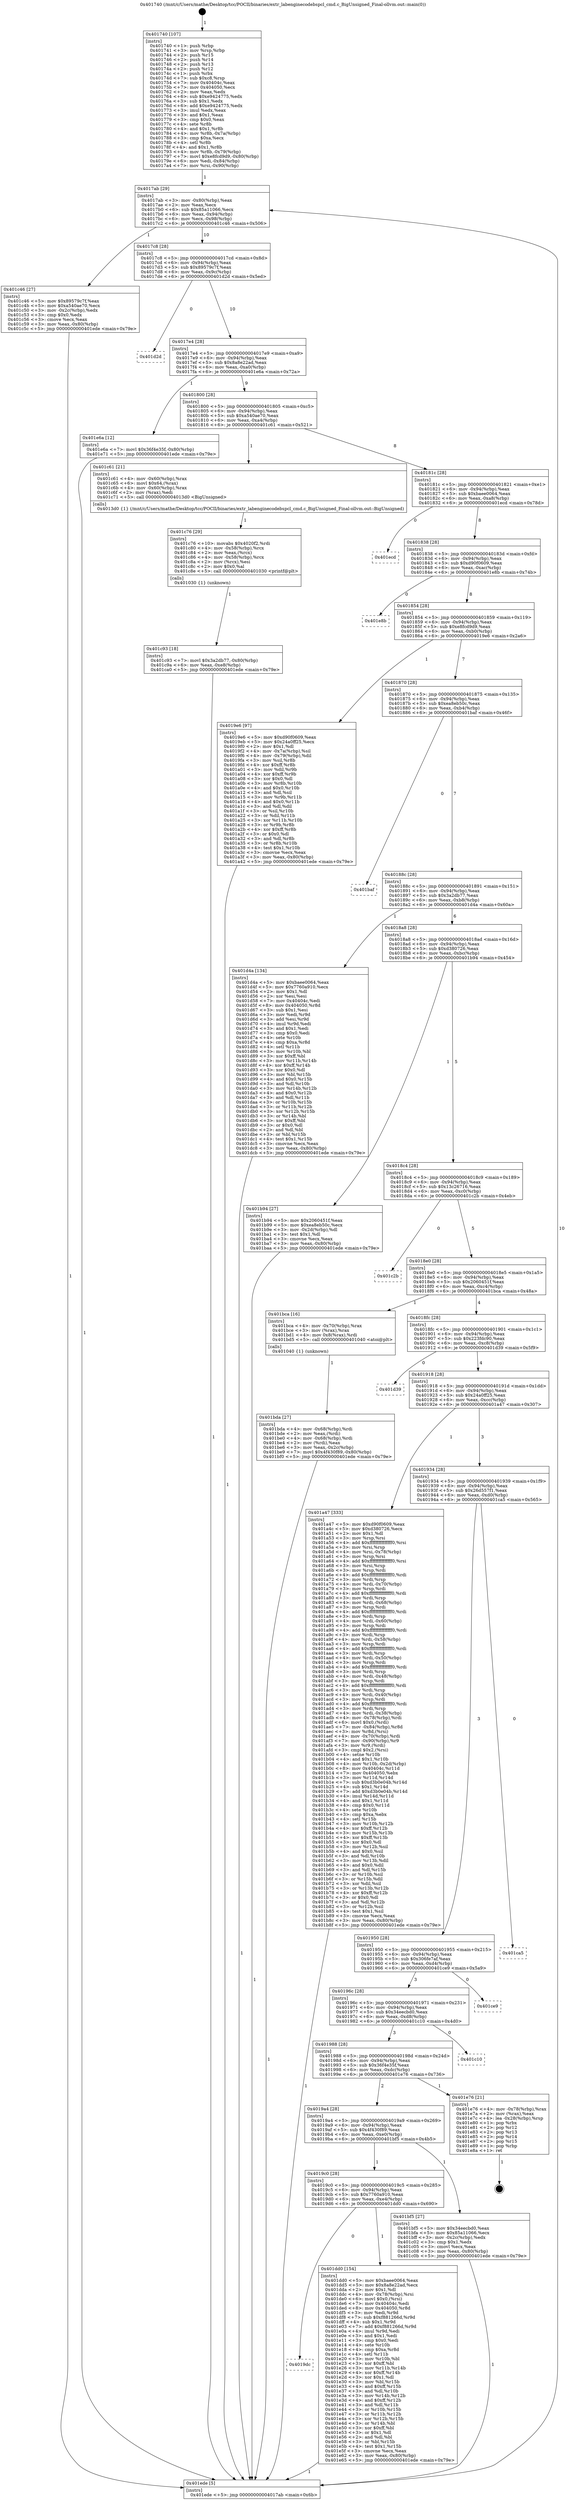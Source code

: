 digraph "0x401740" {
  label = "0x401740 (/mnt/c/Users/mathe/Desktop/tcc/POCII/binaries/extr_labenginecodebspcl_cmd.c_BigUnsigned_Final-ollvm.out::main(0))"
  labelloc = "t"
  node[shape=record]

  Entry [label="",width=0.3,height=0.3,shape=circle,fillcolor=black,style=filled]
  "0x4017ab" [label="{
     0x4017ab [29]\l
     | [instrs]\l
     &nbsp;&nbsp;0x4017ab \<+3\>: mov -0x80(%rbp),%eax\l
     &nbsp;&nbsp;0x4017ae \<+2\>: mov %eax,%ecx\l
     &nbsp;&nbsp;0x4017b0 \<+6\>: sub $0x85a11066,%ecx\l
     &nbsp;&nbsp;0x4017b6 \<+6\>: mov %eax,-0x94(%rbp)\l
     &nbsp;&nbsp;0x4017bc \<+6\>: mov %ecx,-0x98(%rbp)\l
     &nbsp;&nbsp;0x4017c2 \<+6\>: je 0000000000401c46 \<main+0x506\>\l
  }"]
  "0x401c46" [label="{
     0x401c46 [27]\l
     | [instrs]\l
     &nbsp;&nbsp;0x401c46 \<+5\>: mov $0x89579c7f,%eax\l
     &nbsp;&nbsp;0x401c4b \<+5\>: mov $0xa540ae70,%ecx\l
     &nbsp;&nbsp;0x401c50 \<+3\>: mov -0x2c(%rbp),%edx\l
     &nbsp;&nbsp;0x401c53 \<+3\>: cmp $0x0,%edx\l
     &nbsp;&nbsp;0x401c56 \<+3\>: cmove %ecx,%eax\l
     &nbsp;&nbsp;0x401c59 \<+3\>: mov %eax,-0x80(%rbp)\l
     &nbsp;&nbsp;0x401c5c \<+5\>: jmp 0000000000401ede \<main+0x79e\>\l
  }"]
  "0x4017c8" [label="{
     0x4017c8 [28]\l
     | [instrs]\l
     &nbsp;&nbsp;0x4017c8 \<+5\>: jmp 00000000004017cd \<main+0x8d\>\l
     &nbsp;&nbsp;0x4017cd \<+6\>: mov -0x94(%rbp),%eax\l
     &nbsp;&nbsp;0x4017d3 \<+5\>: sub $0x89579c7f,%eax\l
     &nbsp;&nbsp;0x4017d8 \<+6\>: mov %eax,-0x9c(%rbp)\l
     &nbsp;&nbsp;0x4017de \<+6\>: je 0000000000401d2d \<main+0x5ed\>\l
  }"]
  Exit [label="",width=0.3,height=0.3,shape=circle,fillcolor=black,style=filled,peripheries=2]
  "0x401d2d" [label="{
     0x401d2d\l
  }", style=dashed]
  "0x4017e4" [label="{
     0x4017e4 [28]\l
     | [instrs]\l
     &nbsp;&nbsp;0x4017e4 \<+5\>: jmp 00000000004017e9 \<main+0xa9\>\l
     &nbsp;&nbsp;0x4017e9 \<+6\>: mov -0x94(%rbp),%eax\l
     &nbsp;&nbsp;0x4017ef \<+5\>: sub $0x8a8e22ad,%eax\l
     &nbsp;&nbsp;0x4017f4 \<+6\>: mov %eax,-0xa0(%rbp)\l
     &nbsp;&nbsp;0x4017fa \<+6\>: je 0000000000401e6a \<main+0x72a\>\l
  }"]
  "0x4019dc" [label="{
     0x4019dc\l
  }", style=dashed]
  "0x401e6a" [label="{
     0x401e6a [12]\l
     | [instrs]\l
     &nbsp;&nbsp;0x401e6a \<+7\>: movl $0x36f4e35f,-0x80(%rbp)\l
     &nbsp;&nbsp;0x401e71 \<+5\>: jmp 0000000000401ede \<main+0x79e\>\l
  }"]
  "0x401800" [label="{
     0x401800 [28]\l
     | [instrs]\l
     &nbsp;&nbsp;0x401800 \<+5\>: jmp 0000000000401805 \<main+0xc5\>\l
     &nbsp;&nbsp;0x401805 \<+6\>: mov -0x94(%rbp),%eax\l
     &nbsp;&nbsp;0x40180b \<+5\>: sub $0xa540ae70,%eax\l
     &nbsp;&nbsp;0x401810 \<+6\>: mov %eax,-0xa4(%rbp)\l
     &nbsp;&nbsp;0x401816 \<+6\>: je 0000000000401c61 \<main+0x521\>\l
  }"]
  "0x401dd0" [label="{
     0x401dd0 [154]\l
     | [instrs]\l
     &nbsp;&nbsp;0x401dd0 \<+5\>: mov $0xbaee0064,%eax\l
     &nbsp;&nbsp;0x401dd5 \<+5\>: mov $0x8a8e22ad,%ecx\l
     &nbsp;&nbsp;0x401dda \<+2\>: mov $0x1,%dl\l
     &nbsp;&nbsp;0x401ddc \<+4\>: mov -0x78(%rbp),%rsi\l
     &nbsp;&nbsp;0x401de0 \<+6\>: movl $0x0,(%rsi)\l
     &nbsp;&nbsp;0x401de6 \<+7\>: mov 0x40404c,%edi\l
     &nbsp;&nbsp;0x401ded \<+8\>: mov 0x404050,%r8d\l
     &nbsp;&nbsp;0x401df5 \<+3\>: mov %edi,%r9d\l
     &nbsp;&nbsp;0x401df8 \<+7\>: sub $0xf881266d,%r9d\l
     &nbsp;&nbsp;0x401dff \<+4\>: sub $0x1,%r9d\l
     &nbsp;&nbsp;0x401e03 \<+7\>: add $0xf881266d,%r9d\l
     &nbsp;&nbsp;0x401e0a \<+4\>: imul %r9d,%edi\l
     &nbsp;&nbsp;0x401e0e \<+3\>: and $0x1,%edi\l
     &nbsp;&nbsp;0x401e11 \<+3\>: cmp $0x0,%edi\l
     &nbsp;&nbsp;0x401e14 \<+4\>: sete %r10b\l
     &nbsp;&nbsp;0x401e18 \<+4\>: cmp $0xa,%r8d\l
     &nbsp;&nbsp;0x401e1c \<+4\>: setl %r11b\l
     &nbsp;&nbsp;0x401e20 \<+3\>: mov %r10b,%bl\l
     &nbsp;&nbsp;0x401e23 \<+3\>: xor $0xff,%bl\l
     &nbsp;&nbsp;0x401e26 \<+3\>: mov %r11b,%r14b\l
     &nbsp;&nbsp;0x401e29 \<+4\>: xor $0xff,%r14b\l
     &nbsp;&nbsp;0x401e2d \<+3\>: xor $0x1,%dl\l
     &nbsp;&nbsp;0x401e30 \<+3\>: mov %bl,%r15b\l
     &nbsp;&nbsp;0x401e33 \<+4\>: and $0xff,%r15b\l
     &nbsp;&nbsp;0x401e37 \<+3\>: and %dl,%r10b\l
     &nbsp;&nbsp;0x401e3a \<+3\>: mov %r14b,%r12b\l
     &nbsp;&nbsp;0x401e3d \<+4\>: and $0xff,%r12b\l
     &nbsp;&nbsp;0x401e41 \<+3\>: and %dl,%r11b\l
     &nbsp;&nbsp;0x401e44 \<+3\>: or %r10b,%r15b\l
     &nbsp;&nbsp;0x401e47 \<+3\>: or %r11b,%r12b\l
     &nbsp;&nbsp;0x401e4a \<+3\>: xor %r12b,%r15b\l
     &nbsp;&nbsp;0x401e4d \<+3\>: or %r14b,%bl\l
     &nbsp;&nbsp;0x401e50 \<+3\>: xor $0xff,%bl\l
     &nbsp;&nbsp;0x401e53 \<+3\>: or $0x1,%dl\l
     &nbsp;&nbsp;0x401e56 \<+2\>: and %dl,%bl\l
     &nbsp;&nbsp;0x401e58 \<+3\>: or %bl,%r15b\l
     &nbsp;&nbsp;0x401e5b \<+4\>: test $0x1,%r15b\l
     &nbsp;&nbsp;0x401e5f \<+3\>: cmovne %ecx,%eax\l
     &nbsp;&nbsp;0x401e62 \<+3\>: mov %eax,-0x80(%rbp)\l
     &nbsp;&nbsp;0x401e65 \<+5\>: jmp 0000000000401ede \<main+0x79e\>\l
  }"]
  "0x401c61" [label="{
     0x401c61 [21]\l
     | [instrs]\l
     &nbsp;&nbsp;0x401c61 \<+4\>: mov -0x60(%rbp),%rax\l
     &nbsp;&nbsp;0x401c65 \<+6\>: movl $0x64,(%rax)\l
     &nbsp;&nbsp;0x401c6b \<+4\>: mov -0x60(%rbp),%rax\l
     &nbsp;&nbsp;0x401c6f \<+2\>: mov (%rax),%edi\l
     &nbsp;&nbsp;0x401c71 \<+5\>: call 00000000004013d0 \<BigUnsigned\>\l
     | [calls]\l
     &nbsp;&nbsp;0x4013d0 \{1\} (/mnt/c/Users/mathe/Desktop/tcc/POCII/binaries/extr_labenginecodebspcl_cmd.c_BigUnsigned_Final-ollvm.out::BigUnsigned)\l
  }"]
  "0x40181c" [label="{
     0x40181c [28]\l
     | [instrs]\l
     &nbsp;&nbsp;0x40181c \<+5\>: jmp 0000000000401821 \<main+0xe1\>\l
     &nbsp;&nbsp;0x401821 \<+6\>: mov -0x94(%rbp),%eax\l
     &nbsp;&nbsp;0x401827 \<+5\>: sub $0xbaee0064,%eax\l
     &nbsp;&nbsp;0x40182c \<+6\>: mov %eax,-0xa8(%rbp)\l
     &nbsp;&nbsp;0x401832 \<+6\>: je 0000000000401ecd \<main+0x78d\>\l
  }"]
  "0x401c93" [label="{
     0x401c93 [18]\l
     | [instrs]\l
     &nbsp;&nbsp;0x401c93 \<+7\>: movl $0x3a2db77,-0x80(%rbp)\l
     &nbsp;&nbsp;0x401c9a \<+6\>: mov %eax,-0xe8(%rbp)\l
     &nbsp;&nbsp;0x401ca0 \<+5\>: jmp 0000000000401ede \<main+0x79e\>\l
  }"]
  "0x401ecd" [label="{
     0x401ecd\l
  }", style=dashed]
  "0x401838" [label="{
     0x401838 [28]\l
     | [instrs]\l
     &nbsp;&nbsp;0x401838 \<+5\>: jmp 000000000040183d \<main+0xfd\>\l
     &nbsp;&nbsp;0x40183d \<+6\>: mov -0x94(%rbp),%eax\l
     &nbsp;&nbsp;0x401843 \<+5\>: sub $0xd90f0609,%eax\l
     &nbsp;&nbsp;0x401848 \<+6\>: mov %eax,-0xac(%rbp)\l
     &nbsp;&nbsp;0x40184e \<+6\>: je 0000000000401e8b \<main+0x74b\>\l
  }"]
  "0x401c76" [label="{
     0x401c76 [29]\l
     | [instrs]\l
     &nbsp;&nbsp;0x401c76 \<+10\>: movabs $0x4020f2,%rdi\l
     &nbsp;&nbsp;0x401c80 \<+4\>: mov -0x58(%rbp),%rcx\l
     &nbsp;&nbsp;0x401c84 \<+2\>: mov %eax,(%rcx)\l
     &nbsp;&nbsp;0x401c86 \<+4\>: mov -0x58(%rbp),%rcx\l
     &nbsp;&nbsp;0x401c8a \<+2\>: mov (%rcx),%esi\l
     &nbsp;&nbsp;0x401c8c \<+2\>: mov $0x0,%al\l
     &nbsp;&nbsp;0x401c8e \<+5\>: call 0000000000401030 \<printf@plt\>\l
     | [calls]\l
     &nbsp;&nbsp;0x401030 \{1\} (unknown)\l
  }"]
  "0x401e8b" [label="{
     0x401e8b\l
  }", style=dashed]
  "0x401854" [label="{
     0x401854 [28]\l
     | [instrs]\l
     &nbsp;&nbsp;0x401854 \<+5\>: jmp 0000000000401859 \<main+0x119\>\l
     &nbsp;&nbsp;0x401859 \<+6\>: mov -0x94(%rbp),%eax\l
     &nbsp;&nbsp;0x40185f \<+5\>: sub $0xe8fcd9d9,%eax\l
     &nbsp;&nbsp;0x401864 \<+6\>: mov %eax,-0xb0(%rbp)\l
     &nbsp;&nbsp;0x40186a \<+6\>: je 00000000004019e6 \<main+0x2a6\>\l
  }"]
  "0x4019c0" [label="{
     0x4019c0 [28]\l
     | [instrs]\l
     &nbsp;&nbsp;0x4019c0 \<+5\>: jmp 00000000004019c5 \<main+0x285\>\l
     &nbsp;&nbsp;0x4019c5 \<+6\>: mov -0x94(%rbp),%eax\l
     &nbsp;&nbsp;0x4019cb \<+5\>: sub $0x7760a910,%eax\l
     &nbsp;&nbsp;0x4019d0 \<+6\>: mov %eax,-0xe4(%rbp)\l
     &nbsp;&nbsp;0x4019d6 \<+6\>: je 0000000000401dd0 \<main+0x690\>\l
  }"]
  "0x4019e6" [label="{
     0x4019e6 [97]\l
     | [instrs]\l
     &nbsp;&nbsp;0x4019e6 \<+5\>: mov $0xd90f0609,%eax\l
     &nbsp;&nbsp;0x4019eb \<+5\>: mov $0x24a0ff25,%ecx\l
     &nbsp;&nbsp;0x4019f0 \<+2\>: mov $0x1,%dl\l
     &nbsp;&nbsp;0x4019f2 \<+4\>: mov -0x7a(%rbp),%sil\l
     &nbsp;&nbsp;0x4019f6 \<+4\>: mov -0x79(%rbp),%dil\l
     &nbsp;&nbsp;0x4019fa \<+3\>: mov %sil,%r8b\l
     &nbsp;&nbsp;0x4019fd \<+4\>: xor $0xff,%r8b\l
     &nbsp;&nbsp;0x401a01 \<+3\>: mov %dil,%r9b\l
     &nbsp;&nbsp;0x401a04 \<+4\>: xor $0xff,%r9b\l
     &nbsp;&nbsp;0x401a08 \<+3\>: xor $0x0,%dl\l
     &nbsp;&nbsp;0x401a0b \<+3\>: mov %r8b,%r10b\l
     &nbsp;&nbsp;0x401a0e \<+4\>: and $0x0,%r10b\l
     &nbsp;&nbsp;0x401a12 \<+3\>: and %dl,%sil\l
     &nbsp;&nbsp;0x401a15 \<+3\>: mov %r9b,%r11b\l
     &nbsp;&nbsp;0x401a18 \<+4\>: and $0x0,%r11b\l
     &nbsp;&nbsp;0x401a1c \<+3\>: and %dl,%dil\l
     &nbsp;&nbsp;0x401a1f \<+3\>: or %sil,%r10b\l
     &nbsp;&nbsp;0x401a22 \<+3\>: or %dil,%r11b\l
     &nbsp;&nbsp;0x401a25 \<+3\>: xor %r11b,%r10b\l
     &nbsp;&nbsp;0x401a28 \<+3\>: or %r9b,%r8b\l
     &nbsp;&nbsp;0x401a2b \<+4\>: xor $0xff,%r8b\l
     &nbsp;&nbsp;0x401a2f \<+3\>: or $0x0,%dl\l
     &nbsp;&nbsp;0x401a32 \<+3\>: and %dl,%r8b\l
     &nbsp;&nbsp;0x401a35 \<+3\>: or %r8b,%r10b\l
     &nbsp;&nbsp;0x401a38 \<+4\>: test $0x1,%r10b\l
     &nbsp;&nbsp;0x401a3c \<+3\>: cmovne %ecx,%eax\l
     &nbsp;&nbsp;0x401a3f \<+3\>: mov %eax,-0x80(%rbp)\l
     &nbsp;&nbsp;0x401a42 \<+5\>: jmp 0000000000401ede \<main+0x79e\>\l
  }"]
  "0x401870" [label="{
     0x401870 [28]\l
     | [instrs]\l
     &nbsp;&nbsp;0x401870 \<+5\>: jmp 0000000000401875 \<main+0x135\>\l
     &nbsp;&nbsp;0x401875 \<+6\>: mov -0x94(%rbp),%eax\l
     &nbsp;&nbsp;0x40187b \<+5\>: sub $0xea8eb50c,%eax\l
     &nbsp;&nbsp;0x401880 \<+6\>: mov %eax,-0xb4(%rbp)\l
     &nbsp;&nbsp;0x401886 \<+6\>: je 0000000000401baf \<main+0x46f\>\l
  }"]
  "0x401ede" [label="{
     0x401ede [5]\l
     | [instrs]\l
     &nbsp;&nbsp;0x401ede \<+5\>: jmp 00000000004017ab \<main+0x6b\>\l
  }"]
  "0x401740" [label="{
     0x401740 [107]\l
     | [instrs]\l
     &nbsp;&nbsp;0x401740 \<+1\>: push %rbp\l
     &nbsp;&nbsp;0x401741 \<+3\>: mov %rsp,%rbp\l
     &nbsp;&nbsp;0x401744 \<+2\>: push %r15\l
     &nbsp;&nbsp;0x401746 \<+2\>: push %r14\l
     &nbsp;&nbsp;0x401748 \<+2\>: push %r13\l
     &nbsp;&nbsp;0x40174a \<+2\>: push %r12\l
     &nbsp;&nbsp;0x40174c \<+1\>: push %rbx\l
     &nbsp;&nbsp;0x40174d \<+7\>: sub $0xc8,%rsp\l
     &nbsp;&nbsp;0x401754 \<+7\>: mov 0x40404c,%eax\l
     &nbsp;&nbsp;0x40175b \<+7\>: mov 0x404050,%ecx\l
     &nbsp;&nbsp;0x401762 \<+2\>: mov %eax,%edx\l
     &nbsp;&nbsp;0x401764 \<+6\>: sub $0xe9424775,%edx\l
     &nbsp;&nbsp;0x40176a \<+3\>: sub $0x1,%edx\l
     &nbsp;&nbsp;0x40176d \<+6\>: add $0xe9424775,%edx\l
     &nbsp;&nbsp;0x401773 \<+3\>: imul %edx,%eax\l
     &nbsp;&nbsp;0x401776 \<+3\>: and $0x1,%eax\l
     &nbsp;&nbsp;0x401779 \<+3\>: cmp $0x0,%eax\l
     &nbsp;&nbsp;0x40177c \<+4\>: sete %r8b\l
     &nbsp;&nbsp;0x401780 \<+4\>: and $0x1,%r8b\l
     &nbsp;&nbsp;0x401784 \<+4\>: mov %r8b,-0x7a(%rbp)\l
     &nbsp;&nbsp;0x401788 \<+3\>: cmp $0xa,%ecx\l
     &nbsp;&nbsp;0x40178b \<+4\>: setl %r8b\l
     &nbsp;&nbsp;0x40178f \<+4\>: and $0x1,%r8b\l
     &nbsp;&nbsp;0x401793 \<+4\>: mov %r8b,-0x79(%rbp)\l
     &nbsp;&nbsp;0x401797 \<+7\>: movl $0xe8fcd9d9,-0x80(%rbp)\l
     &nbsp;&nbsp;0x40179e \<+6\>: mov %edi,-0x84(%rbp)\l
     &nbsp;&nbsp;0x4017a4 \<+7\>: mov %rsi,-0x90(%rbp)\l
  }"]
  "0x401bf5" [label="{
     0x401bf5 [27]\l
     | [instrs]\l
     &nbsp;&nbsp;0x401bf5 \<+5\>: mov $0x34eecbd0,%eax\l
     &nbsp;&nbsp;0x401bfa \<+5\>: mov $0x85a11066,%ecx\l
     &nbsp;&nbsp;0x401bff \<+3\>: mov -0x2c(%rbp),%edx\l
     &nbsp;&nbsp;0x401c02 \<+3\>: cmp $0x1,%edx\l
     &nbsp;&nbsp;0x401c05 \<+3\>: cmovl %ecx,%eax\l
     &nbsp;&nbsp;0x401c08 \<+3\>: mov %eax,-0x80(%rbp)\l
     &nbsp;&nbsp;0x401c0b \<+5\>: jmp 0000000000401ede \<main+0x79e\>\l
  }"]
  "0x401baf" [label="{
     0x401baf\l
  }", style=dashed]
  "0x40188c" [label="{
     0x40188c [28]\l
     | [instrs]\l
     &nbsp;&nbsp;0x40188c \<+5\>: jmp 0000000000401891 \<main+0x151\>\l
     &nbsp;&nbsp;0x401891 \<+6\>: mov -0x94(%rbp),%eax\l
     &nbsp;&nbsp;0x401897 \<+5\>: sub $0x3a2db77,%eax\l
     &nbsp;&nbsp;0x40189c \<+6\>: mov %eax,-0xb8(%rbp)\l
     &nbsp;&nbsp;0x4018a2 \<+6\>: je 0000000000401d4a \<main+0x60a\>\l
  }"]
  "0x4019a4" [label="{
     0x4019a4 [28]\l
     | [instrs]\l
     &nbsp;&nbsp;0x4019a4 \<+5\>: jmp 00000000004019a9 \<main+0x269\>\l
     &nbsp;&nbsp;0x4019a9 \<+6\>: mov -0x94(%rbp),%eax\l
     &nbsp;&nbsp;0x4019af \<+5\>: sub $0x4f430f89,%eax\l
     &nbsp;&nbsp;0x4019b4 \<+6\>: mov %eax,-0xe0(%rbp)\l
     &nbsp;&nbsp;0x4019ba \<+6\>: je 0000000000401bf5 \<main+0x4b5\>\l
  }"]
  "0x401d4a" [label="{
     0x401d4a [134]\l
     | [instrs]\l
     &nbsp;&nbsp;0x401d4a \<+5\>: mov $0xbaee0064,%eax\l
     &nbsp;&nbsp;0x401d4f \<+5\>: mov $0x7760a910,%ecx\l
     &nbsp;&nbsp;0x401d54 \<+2\>: mov $0x1,%dl\l
     &nbsp;&nbsp;0x401d56 \<+2\>: xor %esi,%esi\l
     &nbsp;&nbsp;0x401d58 \<+7\>: mov 0x40404c,%edi\l
     &nbsp;&nbsp;0x401d5f \<+8\>: mov 0x404050,%r8d\l
     &nbsp;&nbsp;0x401d67 \<+3\>: sub $0x1,%esi\l
     &nbsp;&nbsp;0x401d6a \<+3\>: mov %edi,%r9d\l
     &nbsp;&nbsp;0x401d6d \<+3\>: add %esi,%r9d\l
     &nbsp;&nbsp;0x401d70 \<+4\>: imul %r9d,%edi\l
     &nbsp;&nbsp;0x401d74 \<+3\>: and $0x1,%edi\l
     &nbsp;&nbsp;0x401d77 \<+3\>: cmp $0x0,%edi\l
     &nbsp;&nbsp;0x401d7a \<+4\>: sete %r10b\l
     &nbsp;&nbsp;0x401d7e \<+4\>: cmp $0xa,%r8d\l
     &nbsp;&nbsp;0x401d82 \<+4\>: setl %r11b\l
     &nbsp;&nbsp;0x401d86 \<+3\>: mov %r10b,%bl\l
     &nbsp;&nbsp;0x401d89 \<+3\>: xor $0xff,%bl\l
     &nbsp;&nbsp;0x401d8c \<+3\>: mov %r11b,%r14b\l
     &nbsp;&nbsp;0x401d8f \<+4\>: xor $0xff,%r14b\l
     &nbsp;&nbsp;0x401d93 \<+3\>: xor $0x0,%dl\l
     &nbsp;&nbsp;0x401d96 \<+3\>: mov %bl,%r15b\l
     &nbsp;&nbsp;0x401d99 \<+4\>: and $0x0,%r15b\l
     &nbsp;&nbsp;0x401d9d \<+3\>: and %dl,%r10b\l
     &nbsp;&nbsp;0x401da0 \<+3\>: mov %r14b,%r12b\l
     &nbsp;&nbsp;0x401da3 \<+4\>: and $0x0,%r12b\l
     &nbsp;&nbsp;0x401da7 \<+3\>: and %dl,%r11b\l
     &nbsp;&nbsp;0x401daa \<+3\>: or %r10b,%r15b\l
     &nbsp;&nbsp;0x401dad \<+3\>: or %r11b,%r12b\l
     &nbsp;&nbsp;0x401db0 \<+3\>: xor %r12b,%r15b\l
     &nbsp;&nbsp;0x401db3 \<+3\>: or %r14b,%bl\l
     &nbsp;&nbsp;0x401db6 \<+3\>: xor $0xff,%bl\l
     &nbsp;&nbsp;0x401db9 \<+3\>: or $0x0,%dl\l
     &nbsp;&nbsp;0x401dbc \<+2\>: and %dl,%bl\l
     &nbsp;&nbsp;0x401dbe \<+3\>: or %bl,%r15b\l
     &nbsp;&nbsp;0x401dc1 \<+4\>: test $0x1,%r15b\l
     &nbsp;&nbsp;0x401dc5 \<+3\>: cmovne %ecx,%eax\l
     &nbsp;&nbsp;0x401dc8 \<+3\>: mov %eax,-0x80(%rbp)\l
     &nbsp;&nbsp;0x401dcb \<+5\>: jmp 0000000000401ede \<main+0x79e\>\l
  }"]
  "0x4018a8" [label="{
     0x4018a8 [28]\l
     | [instrs]\l
     &nbsp;&nbsp;0x4018a8 \<+5\>: jmp 00000000004018ad \<main+0x16d\>\l
     &nbsp;&nbsp;0x4018ad \<+6\>: mov -0x94(%rbp),%eax\l
     &nbsp;&nbsp;0x4018b3 \<+5\>: sub $0xd380726,%eax\l
     &nbsp;&nbsp;0x4018b8 \<+6\>: mov %eax,-0xbc(%rbp)\l
     &nbsp;&nbsp;0x4018be \<+6\>: je 0000000000401b94 \<main+0x454\>\l
  }"]
  "0x401e76" [label="{
     0x401e76 [21]\l
     | [instrs]\l
     &nbsp;&nbsp;0x401e76 \<+4\>: mov -0x78(%rbp),%rax\l
     &nbsp;&nbsp;0x401e7a \<+2\>: mov (%rax),%eax\l
     &nbsp;&nbsp;0x401e7c \<+4\>: lea -0x28(%rbp),%rsp\l
     &nbsp;&nbsp;0x401e80 \<+1\>: pop %rbx\l
     &nbsp;&nbsp;0x401e81 \<+2\>: pop %r12\l
     &nbsp;&nbsp;0x401e83 \<+2\>: pop %r13\l
     &nbsp;&nbsp;0x401e85 \<+2\>: pop %r14\l
     &nbsp;&nbsp;0x401e87 \<+2\>: pop %r15\l
     &nbsp;&nbsp;0x401e89 \<+1\>: pop %rbp\l
     &nbsp;&nbsp;0x401e8a \<+1\>: ret\l
  }"]
  "0x401b94" [label="{
     0x401b94 [27]\l
     | [instrs]\l
     &nbsp;&nbsp;0x401b94 \<+5\>: mov $0x2060451f,%eax\l
     &nbsp;&nbsp;0x401b99 \<+5\>: mov $0xea8eb50c,%ecx\l
     &nbsp;&nbsp;0x401b9e \<+3\>: mov -0x2d(%rbp),%dl\l
     &nbsp;&nbsp;0x401ba1 \<+3\>: test $0x1,%dl\l
     &nbsp;&nbsp;0x401ba4 \<+3\>: cmovne %ecx,%eax\l
     &nbsp;&nbsp;0x401ba7 \<+3\>: mov %eax,-0x80(%rbp)\l
     &nbsp;&nbsp;0x401baa \<+5\>: jmp 0000000000401ede \<main+0x79e\>\l
  }"]
  "0x4018c4" [label="{
     0x4018c4 [28]\l
     | [instrs]\l
     &nbsp;&nbsp;0x4018c4 \<+5\>: jmp 00000000004018c9 \<main+0x189\>\l
     &nbsp;&nbsp;0x4018c9 \<+6\>: mov -0x94(%rbp),%eax\l
     &nbsp;&nbsp;0x4018cf \<+5\>: sub $0x13c26716,%eax\l
     &nbsp;&nbsp;0x4018d4 \<+6\>: mov %eax,-0xc0(%rbp)\l
     &nbsp;&nbsp;0x4018da \<+6\>: je 0000000000401c2b \<main+0x4eb\>\l
  }"]
  "0x401988" [label="{
     0x401988 [28]\l
     | [instrs]\l
     &nbsp;&nbsp;0x401988 \<+5\>: jmp 000000000040198d \<main+0x24d\>\l
     &nbsp;&nbsp;0x40198d \<+6\>: mov -0x94(%rbp),%eax\l
     &nbsp;&nbsp;0x401993 \<+5\>: sub $0x36f4e35f,%eax\l
     &nbsp;&nbsp;0x401998 \<+6\>: mov %eax,-0xdc(%rbp)\l
     &nbsp;&nbsp;0x40199e \<+6\>: je 0000000000401e76 \<main+0x736\>\l
  }"]
  "0x401c2b" [label="{
     0x401c2b\l
  }", style=dashed]
  "0x4018e0" [label="{
     0x4018e0 [28]\l
     | [instrs]\l
     &nbsp;&nbsp;0x4018e0 \<+5\>: jmp 00000000004018e5 \<main+0x1a5\>\l
     &nbsp;&nbsp;0x4018e5 \<+6\>: mov -0x94(%rbp),%eax\l
     &nbsp;&nbsp;0x4018eb \<+5\>: sub $0x2060451f,%eax\l
     &nbsp;&nbsp;0x4018f0 \<+6\>: mov %eax,-0xc4(%rbp)\l
     &nbsp;&nbsp;0x4018f6 \<+6\>: je 0000000000401bca \<main+0x48a\>\l
  }"]
  "0x401c10" [label="{
     0x401c10\l
  }", style=dashed]
  "0x401bca" [label="{
     0x401bca [16]\l
     | [instrs]\l
     &nbsp;&nbsp;0x401bca \<+4\>: mov -0x70(%rbp),%rax\l
     &nbsp;&nbsp;0x401bce \<+3\>: mov (%rax),%rax\l
     &nbsp;&nbsp;0x401bd1 \<+4\>: mov 0x8(%rax),%rdi\l
     &nbsp;&nbsp;0x401bd5 \<+5\>: call 0000000000401040 \<atoi@plt\>\l
     | [calls]\l
     &nbsp;&nbsp;0x401040 \{1\} (unknown)\l
  }"]
  "0x4018fc" [label="{
     0x4018fc [28]\l
     | [instrs]\l
     &nbsp;&nbsp;0x4018fc \<+5\>: jmp 0000000000401901 \<main+0x1c1\>\l
     &nbsp;&nbsp;0x401901 \<+6\>: mov -0x94(%rbp),%eax\l
     &nbsp;&nbsp;0x401907 \<+5\>: sub $0x223fdc90,%eax\l
     &nbsp;&nbsp;0x40190c \<+6\>: mov %eax,-0xc8(%rbp)\l
     &nbsp;&nbsp;0x401912 \<+6\>: je 0000000000401d39 \<main+0x5f9\>\l
  }"]
  "0x40196c" [label="{
     0x40196c [28]\l
     | [instrs]\l
     &nbsp;&nbsp;0x40196c \<+5\>: jmp 0000000000401971 \<main+0x231\>\l
     &nbsp;&nbsp;0x401971 \<+6\>: mov -0x94(%rbp),%eax\l
     &nbsp;&nbsp;0x401977 \<+5\>: sub $0x34eecbd0,%eax\l
     &nbsp;&nbsp;0x40197c \<+6\>: mov %eax,-0xd8(%rbp)\l
     &nbsp;&nbsp;0x401982 \<+6\>: je 0000000000401c10 \<main+0x4d0\>\l
  }"]
  "0x401d39" [label="{
     0x401d39\l
  }", style=dashed]
  "0x401918" [label="{
     0x401918 [28]\l
     | [instrs]\l
     &nbsp;&nbsp;0x401918 \<+5\>: jmp 000000000040191d \<main+0x1dd\>\l
     &nbsp;&nbsp;0x40191d \<+6\>: mov -0x94(%rbp),%eax\l
     &nbsp;&nbsp;0x401923 \<+5\>: sub $0x24a0ff25,%eax\l
     &nbsp;&nbsp;0x401928 \<+6\>: mov %eax,-0xcc(%rbp)\l
     &nbsp;&nbsp;0x40192e \<+6\>: je 0000000000401a47 \<main+0x307\>\l
  }"]
  "0x401ce9" [label="{
     0x401ce9\l
  }", style=dashed]
  "0x401a47" [label="{
     0x401a47 [333]\l
     | [instrs]\l
     &nbsp;&nbsp;0x401a47 \<+5\>: mov $0xd90f0609,%eax\l
     &nbsp;&nbsp;0x401a4c \<+5\>: mov $0xd380726,%ecx\l
     &nbsp;&nbsp;0x401a51 \<+2\>: mov $0x1,%dl\l
     &nbsp;&nbsp;0x401a53 \<+3\>: mov %rsp,%rsi\l
     &nbsp;&nbsp;0x401a56 \<+4\>: add $0xfffffffffffffff0,%rsi\l
     &nbsp;&nbsp;0x401a5a \<+3\>: mov %rsi,%rsp\l
     &nbsp;&nbsp;0x401a5d \<+4\>: mov %rsi,-0x78(%rbp)\l
     &nbsp;&nbsp;0x401a61 \<+3\>: mov %rsp,%rsi\l
     &nbsp;&nbsp;0x401a64 \<+4\>: add $0xfffffffffffffff0,%rsi\l
     &nbsp;&nbsp;0x401a68 \<+3\>: mov %rsi,%rsp\l
     &nbsp;&nbsp;0x401a6b \<+3\>: mov %rsp,%rdi\l
     &nbsp;&nbsp;0x401a6e \<+4\>: add $0xfffffffffffffff0,%rdi\l
     &nbsp;&nbsp;0x401a72 \<+3\>: mov %rdi,%rsp\l
     &nbsp;&nbsp;0x401a75 \<+4\>: mov %rdi,-0x70(%rbp)\l
     &nbsp;&nbsp;0x401a79 \<+3\>: mov %rsp,%rdi\l
     &nbsp;&nbsp;0x401a7c \<+4\>: add $0xfffffffffffffff0,%rdi\l
     &nbsp;&nbsp;0x401a80 \<+3\>: mov %rdi,%rsp\l
     &nbsp;&nbsp;0x401a83 \<+4\>: mov %rdi,-0x68(%rbp)\l
     &nbsp;&nbsp;0x401a87 \<+3\>: mov %rsp,%rdi\l
     &nbsp;&nbsp;0x401a8a \<+4\>: add $0xfffffffffffffff0,%rdi\l
     &nbsp;&nbsp;0x401a8e \<+3\>: mov %rdi,%rsp\l
     &nbsp;&nbsp;0x401a91 \<+4\>: mov %rdi,-0x60(%rbp)\l
     &nbsp;&nbsp;0x401a95 \<+3\>: mov %rsp,%rdi\l
     &nbsp;&nbsp;0x401a98 \<+4\>: add $0xfffffffffffffff0,%rdi\l
     &nbsp;&nbsp;0x401a9c \<+3\>: mov %rdi,%rsp\l
     &nbsp;&nbsp;0x401a9f \<+4\>: mov %rdi,-0x58(%rbp)\l
     &nbsp;&nbsp;0x401aa3 \<+3\>: mov %rsp,%rdi\l
     &nbsp;&nbsp;0x401aa6 \<+4\>: add $0xfffffffffffffff0,%rdi\l
     &nbsp;&nbsp;0x401aaa \<+3\>: mov %rdi,%rsp\l
     &nbsp;&nbsp;0x401aad \<+4\>: mov %rdi,-0x50(%rbp)\l
     &nbsp;&nbsp;0x401ab1 \<+3\>: mov %rsp,%rdi\l
     &nbsp;&nbsp;0x401ab4 \<+4\>: add $0xfffffffffffffff0,%rdi\l
     &nbsp;&nbsp;0x401ab8 \<+3\>: mov %rdi,%rsp\l
     &nbsp;&nbsp;0x401abb \<+4\>: mov %rdi,-0x48(%rbp)\l
     &nbsp;&nbsp;0x401abf \<+3\>: mov %rsp,%rdi\l
     &nbsp;&nbsp;0x401ac2 \<+4\>: add $0xfffffffffffffff0,%rdi\l
     &nbsp;&nbsp;0x401ac6 \<+3\>: mov %rdi,%rsp\l
     &nbsp;&nbsp;0x401ac9 \<+4\>: mov %rdi,-0x40(%rbp)\l
     &nbsp;&nbsp;0x401acd \<+3\>: mov %rsp,%rdi\l
     &nbsp;&nbsp;0x401ad0 \<+4\>: add $0xfffffffffffffff0,%rdi\l
     &nbsp;&nbsp;0x401ad4 \<+3\>: mov %rdi,%rsp\l
     &nbsp;&nbsp;0x401ad7 \<+4\>: mov %rdi,-0x38(%rbp)\l
     &nbsp;&nbsp;0x401adb \<+4\>: mov -0x78(%rbp),%rdi\l
     &nbsp;&nbsp;0x401adf \<+6\>: movl $0x0,(%rdi)\l
     &nbsp;&nbsp;0x401ae5 \<+7\>: mov -0x84(%rbp),%r8d\l
     &nbsp;&nbsp;0x401aec \<+3\>: mov %r8d,(%rsi)\l
     &nbsp;&nbsp;0x401aef \<+4\>: mov -0x70(%rbp),%rdi\l
     &nbsp;&nbsp;0x401af3 \<+7\>: mov -0x90(%rbp),%r9\l
     &nbsp;&nbsp;0x401afa \<+3\>: mov %r9,(%rdi)\l
     &nbsp;&nbsp;0x401afd \<+3\>: cmpl $0x2,(%rsi)\l
     &nbsp;&nbsp;0x401b00 \<+4\>: setne %r10b\l
     &nbsp;&nbsp;0x401b04 \<+4\>: and $0x1,%r10b\l
     &nbsp;&nbsp;0x401b08 \<+4\>: mov %r10b,-0x2d(%rbp)\l
     &nbsp;&nbsp;0x401b0c \<+8\>: mov 0x40404c,%r11d\l
     &nbsp;&nbsp;0x401b14 \<+7\>: mov 0x404050,%ebx\l
     &nbsp;&nbsp;0x401b1b \<+3\>: mov %r11d,%r14d\l
     &nbsp;&nbsp;0x401b1e \<+7\>: sub $0xd3b0e04b,%r14d\l
     &nbsp;&nbsp;0x401b25 \<+4\>: sub $0x1,%r14d\l
     &nbsp;&nbsp;0x401b29 \<+7\>: add $0xd3b0e04b,%r14d\l
     &nbsp;&nbsp;0x401b30 \<+4\>: imul %r14d,%r11d\l
     &nbsp;&nbsp;0x401b34 \<+4\>: and $0x1,%r11d\l
     &nbsp;&nbsp;0x401b38 \<+4\>: cmp $0x0,%r11d\l
     &nbsp;&nbsp;0x401b3c \<+4\>: sete %r10b\l
     &nbsp;&nbsp;0x401b40 \<+3\>: cmp $0xa,%ebx\l
     &nbsp;&nbsp;0x401b43 \<+4\>: setl %r15b\l
     &nbsp;&nbsp;0x401b47 \<+3\>: mov %r10b,%r12b\l
     &nbsp;&nbsp;0x401b4a \<+4\>: xor $0xff,%r12b\l
     &nbsp;&nbsp;0x401b4e \<+3\>: mov %r15b,%r13b\l
     &nbsp;&nbsp;0x401b51 \<+4\>: xor $0xff,%r13b\l
     &nbsp;&nbsp;0x401b55 \<+3\>: xor $0x0,%dl\l
     &nbsp;&nbsp;0x401b58 \<+3\>: mov %r12b,%sil\l
     &nbsp;&nbsp;0x401b5b \<+4\>: and $0x0,%sil\l
     &nbsp;&nbsp;0x401b5f \<+3\>: and %dl,%r10b\l
     &nbsp;&nbsp;0x401b62 \<+3\>: mov %r13b,%dil\l
     &nbsp;&nbsp;0x401b65 \<+4\>: and $0x0,%dil\l
     &nbsp;&nbsp;0x401b69 \<+3\>: and %dl,%r15b\l
     &nbsp;&nbsp;0x401b6c \<+3\>: or %r10b,%sil\l
     &nbsp;&nbsp;0x401b6f \<+3\>: or %r15b,%dil\l
     &nbsp;&nbsp;0x401b72 \<+3\>: xor %dil,%sil\l
     &nbsp;&nbsp;0x401b75 \<+3\>: or %r13b,%r12b\l
     &nbsp;&nbsp;0x401b78 \<+4\>: xor $0xff,%r12b\l
     &nbsp;&nbsp;0x401b7c \<+3\>: or $0x0,%dl\l
     &nbsp;&nbsp;0x401b7f \<+3\>: and %dl,%r12b\l
     &nbsp;&nbsp;0x401b82 \<+3\>: or %r12b,%sil\l
     &nbsp;&nbsp;0x401b85 \<+4\>: test $0x1,%sil\l
     &nbsp;&nbsp;0x401b89 \<+3\>: cmovne %ecx,%eax\l
     &nbsp;&nbsp;0x401b8c \<+3\>: mov %eax,-0x80(%rbp)\l
     &nbsp;&nbsp;0x401b8f \<+5\>: jmp 0000000000401ede \<main+0x79e\>\l
  }"]
  "0x401934" [label="{
     0x401934 [28]\l
     | [instrs]\l
     &nbsp;&nbsp;0x401934 \<+5\>: jmp 0000000000401939 \<main+0x1f9\>\l
     &nbsp;&nbsp;0x401939 \<+6\>: mov -0x94(%rbp),%eax\l
     &nbsp;&nbsp;0x40193f \<+5\>: sub $0x26d557f1,%eax\l
     &nbsp;&nbsp;0x401944 \<+6\>: mov %eax,-0xd0(%rbp)\l
     &nbsp;&nbsp;0x40194a \<+6\>: je 0000000000401ca5 \<main+0x565\>\l
  }"]
  "0x401950" [label="{
     0x401950 [28]\l
     | [instrs]\l
     &nbsp;&nbsp;0x401950 \<+5\>: jmp 0000000000401955 \<main+0x215\>\l
     &nbsp;&nbsp;0x401955 \<+6\>: mov -0x94(%rbp),%eax\l
     &nbsp;&nbsp;0x40195b \<+5\>: sub $0x306fe7af,%eax\l
     &nbsp;&nbsp;0x401960 \<+6\>: mov %eax,-0xd4(%rbp)\l
     &nbsp;&nbsp;0x401966 \<+6\>: je 0000000000401ce9 \<main+0x5a9\>\l
  }"]
  "0x401bda" [label="{
     0x401bda [27]\l
     | [instrs]\l
     &nbsp;&nbsp;0x401bda \<+4\>: mov -0x68(%rbp),%rdi\l
     &nbsp;&nbsp;0x401bde \<+2\>: mov %eax,(%rdi)\l
     &nbsp;&nbsp;0x401be0 \<+4\>: mov -0x68(%rbp),%rdi\l
     &nbsp;&nbsp;0x401be4 \<+2\>: mov (%rdi),%eax\l
     &nbsp;&nbsp;0x401be6 \<+3\>: mov %eax,-0x2c(%rbp)\l
     &nbsp;&nbsp;0x401be9 \<+7\>: movl $0x4f430f89,-0x80(%rbp)\l
     &nbsp;&nbsp;0x401bf0 \<+5\>: jmp 0000000000401ede \<main+0x79e\>\l
  }"]
  "0x401ca5" [label="{
     0x401ca5\l
  }", style=dashed]
  Entry -> "0x401740" [label=" 1"]
  "0x4017ab" -> "0x401c46" [label=" 1"]
  "0x4017ab" -> "0x4017c8" [label=" 10"]
  "0x401e76" -> Exit [label=" 1"]
  "0x4017c8" -> "0x401d2d" [label=" 0"]
  "0x4017c8" -> "0x4017e4" [label=" 10"]
  "0x401e6a" -> "0x401ede" [label=" 1"]
  "0x4017e4" -> "0x401e6a" [label=" 1"]
  "0x4017e4" -> "0x401800" [label=" 9"]
  "0x401dd0" -> "0x401ede" [label=" 1"]
  "0x401800" -> "0x401c61" [label=" 1"]
  "0x401800" -> "0x40181c" [label=" 8"]
  "0x4019c0" -> "0x4019dc" [label=" 0"]
  "0x40181c" -> "0x401ecd" [label=" 0"]
  "0x40181c" -> "0x401838" [label=" 8"]
  "0x4019c0" -> "0x401dd0" [label=" 1"]
  "0x401838" -> "0x401e8b" [label=" 0"]
  "0x401838" -> "0x401854" [label=" 8"]
  "0x401d4a" -> "0x401ede" [label=" 1"]
  "0x401854" -> "0x4019e6" [label=" 1"]
  "0x401854" -> "0x401870" [label=" 7"]
  "0x4019e6" -> "0x401ede" [label=" 1"]
  "0x401740" -> "0x4017ab" [label=" 1"]
  "0x401ede" -> "0x4017ab" [label=" 10"]
  "0x401c93" -> "0x401ede" [label=" 1"]
  "0x401870" -> "0x401baf" [label=" 0"]
  "0x401870" -> "0x40188c" [label=" 7"]
  "0x401c76" -> "0x401c93" [label=" 1"]
  "0x40188c" -> "0x401d4a" [label=" 1"]
  "0x40188c" -> "0x4018a8" [label=" 6"]
  "0x401c46" -> "0x401ede" [label=" 1"]
  "0x4018a8" -> "0x401b94" [label=" 1"]
  "0x4018a8" -> "0x4018c4" [label=" 5"]
  "0x401bf5" -> "0x401ede" [label=" 1"]
  "0x4018c4" -> "0x401c2b" [label=" 0"]
  "0x4018c4" -> "0x4018e0" [label=" 5"]
  "0x4019a4" -> "0x401bf5" [label=" 1"]
  "0x4018e0" -> "0x401bca" [label=" 1"]
  "0x4018e0" -> "0x4018fc" [label=" 4"]
  "0x401c61" -> "0x401c76" [label=" 1"]
  "0x4018fc" -> "0x401d39" [label=" 0"]
  "0x4018fc" -> "0x401918" [label=" 4"]
  "0x401988" -> "0x401e76" [label=" 1"]
  "0x401918" -> "0x401a47" [label=" 1"]
  "0x401918" -> "0x401934" [label=" 3"]
  "0x4019a4" -> "0x4019c0" [label=" 1"]
  "0x401a47" -> "0x401ede" [label=" 1"]
  "0x401b94" -> "0x401ede" [label=" 1"]
  "0x401bca" -> "0x401bda" [label=" 1"]
  "0x401bda" -> "0x401ede" [label=" 1"]
  "0x40196c" -> "0x401c10" [label=" 0"]
  "0x401934" -> "0x401ca5" [label=" 0"]
  "0x401934" -> "0x401950" [label=" 3"]
  "0x40196c" -> "0x401988" [label=" 3"]
  "0x401950" -> "0x401ce9" [label=" 0"]
  "0x401950" -> "0x40196c" [label=" 3"]
  "0x401988" -> "0x4019a4" [label=" 2"]
}
